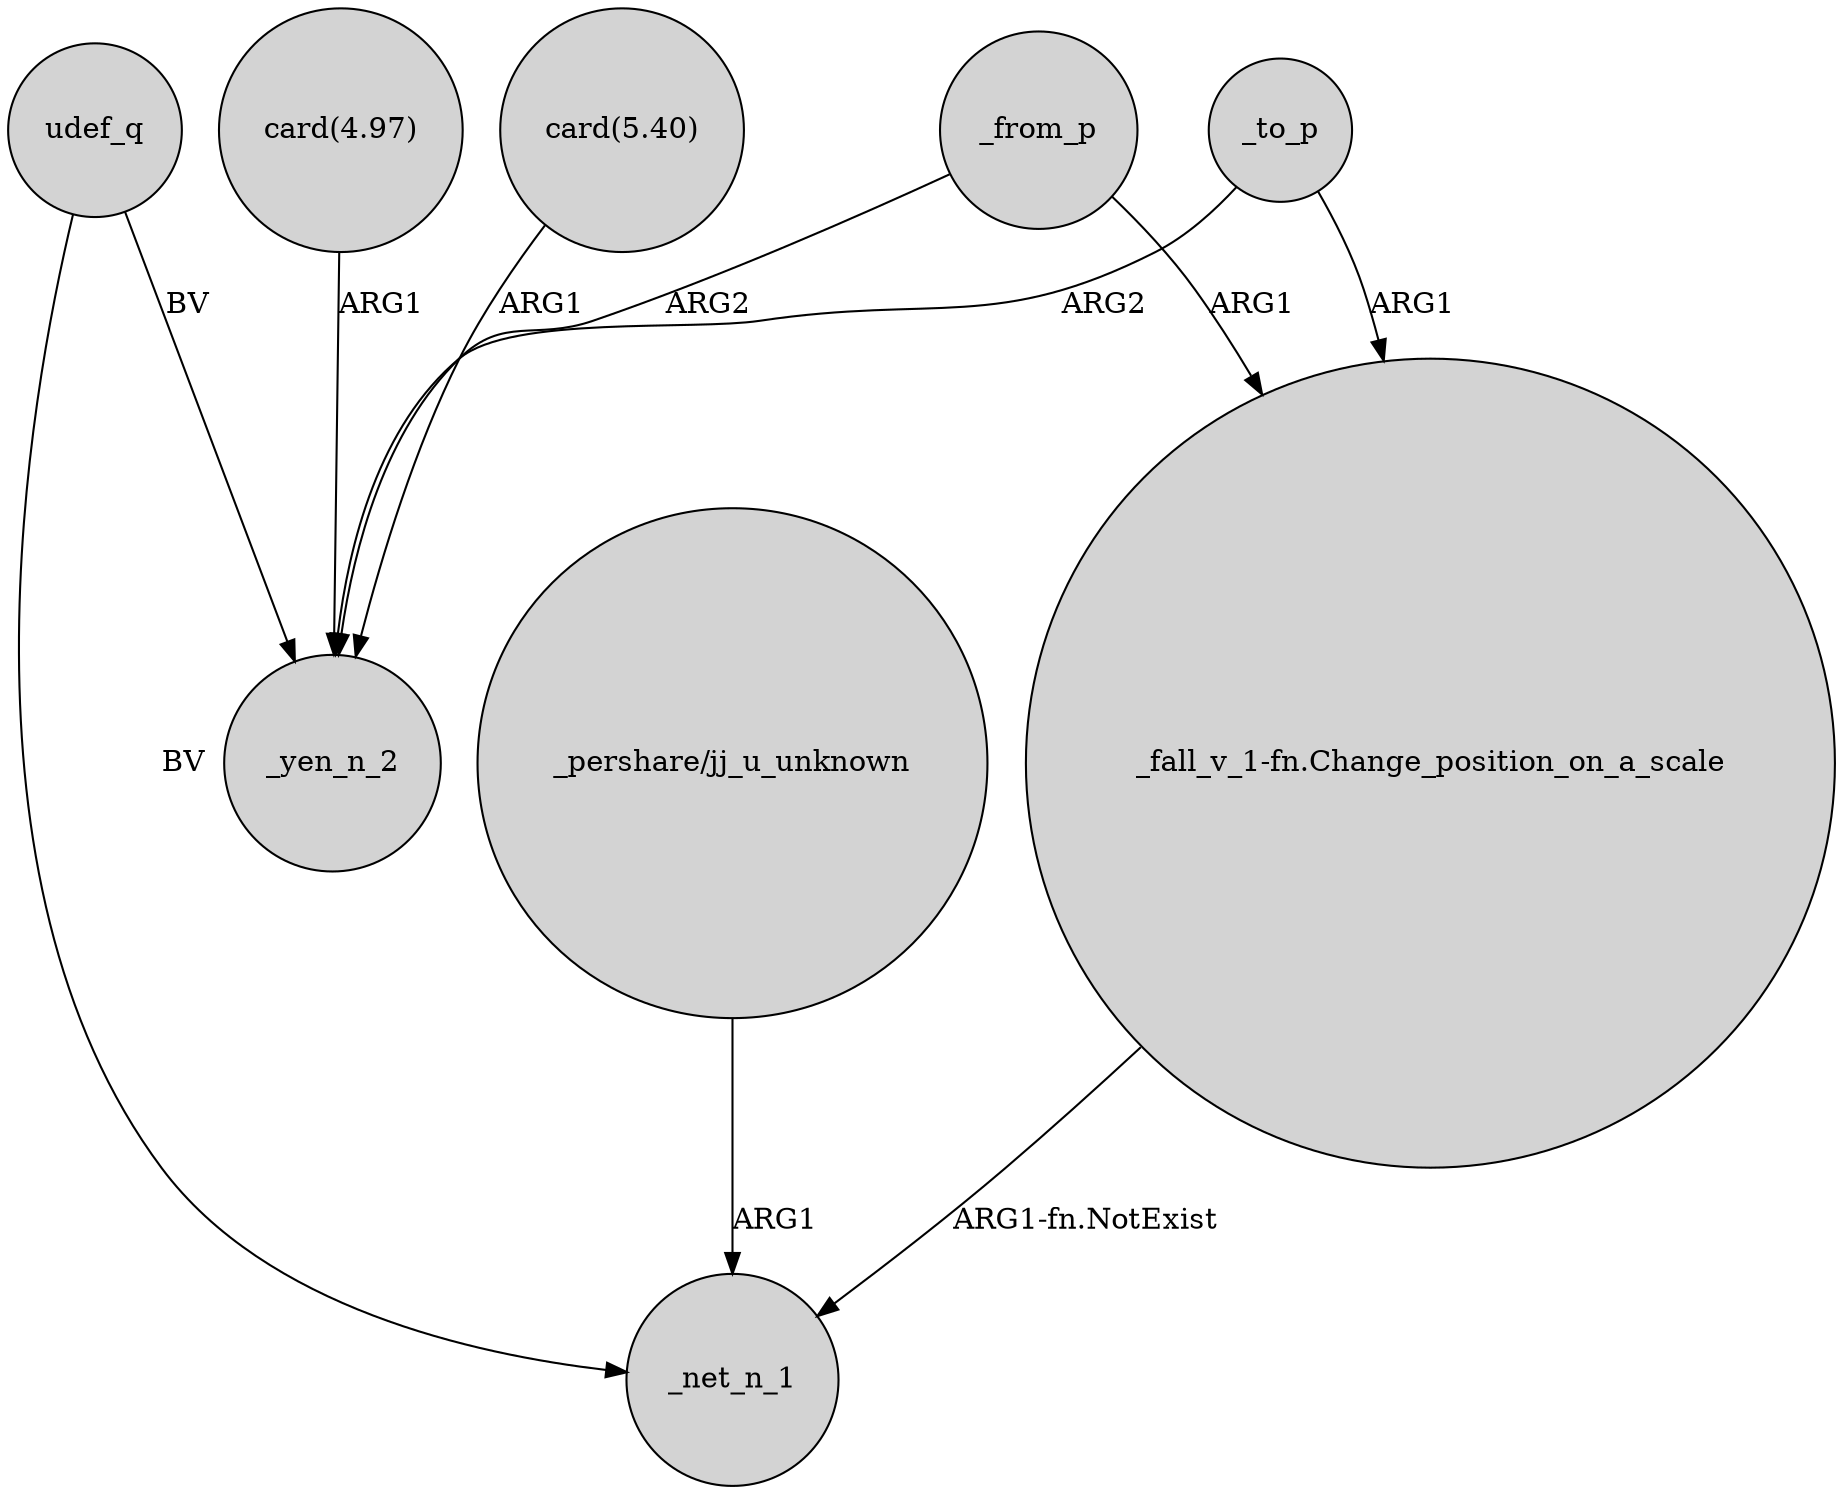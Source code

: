 digraph {
	node [shape=circle style=filled]
	udef_q -> _net_n_1 [label=BV]
	_to_p -> _yen_n_2 [label=ARG2]
	udef_q -> _yen_n_2 [label=BV]
	"_fall_v_1-fn.Change_position_on_a_scale" -> _net_n_1 [label="ARG1-fn.NotExist"]
	"card(4.97)" -> _yen_n_2 [label=ARG1]
	_from_p -> _yen_n_2 [label=ARG2]
	"_pershare/jj_u_unknown" -> _net_n_1 [label=ARG1]
	_from_p -> "_fall_v_1-fn.Change_position_on_a_scale" [label=ARG1]
	_to_p -> "_fall_v_1-fn.Change_position_on_a_scale" [label=ARG1]
	"card(5.40)" -> _yen_n_2 [label=ARG1]
}
